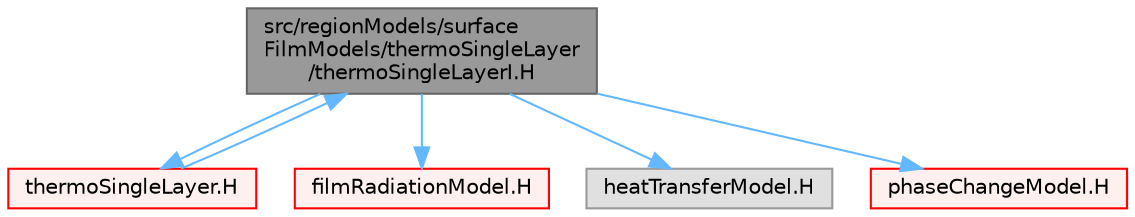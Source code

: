 digraph "src/regionModels/surfaceFilmModels/thermoSingleLayer/thermoSingleLayerI.H"
{
 // LATEX_PDF_SIZE
  bgcolor="transparent";
  edge [fontname=Helvetica,fontsize=10,labelfontname=Helvetica,labelfontsize=10];
  node [fontname=Helvetica,fontsize=10,shape=box,height=0.2,width=0.4];
  Node1 [id="Node000001",label="src/regionModels/surface\lFilmModels/thermoSingleLayer\l/thermoSingleLayerI.H",height=0.2,width=0.4,color="gray40", fillcolor="grey60", style="filled", fontcolor="black",tooltip=" "];
  Node1 -> Node2 [id="edge1_Node000001_Node000002",color="steelblue1",style="solid",tooltip=" "];
  Node2 [id="Node000002",label="thermoSingleLayer.H",height=0.2,width=0.4,color="red", fillcolor="#FFF0F0", style="filled",URL="$thermoSingleLayer_8H.html",tooltip=" "];
  Node2 -> Node1 [id="edge2_Node000002_Node000001",color="steelblue1",style="solid",tooltip=" "];
  Node1 -> Node479 [id="edge3_Node000001_Node000479",color="steelblue1",style="solid",tooltip=" "];
  Node479 [id="Node000479",label="filmRadiationModel.H",height=0.2,width=0.4,color="red", fillcolor="#FFF0F0", style="filled",URL="$filmRadiationModel_8H.html",tooltip=" "];
  Node1 -> Node480 [id="edge4_Node000001_Node000480",color="steelblue1",style="solid",tooltip=" "];
  Node480 [id="Node000480",label="heatTransferModel.H",height=0.2,width=0.4,color="grey60", fillcolor="#E0E0E0", style="filled",tooltip=" "];
  Node1 -> Node481 [id="edge5_Node000001_Node000481",color="steelblue1",style="solid",tooltip=" "];
  Node481 [id="Node000481",label="phaseChangeModel.H",height=0.2,width=0.4,color="red", fillcolor="#FFF0F0", style="filled",URL="$phaseChangeModel_8H.html",tooltip=" "];
}
